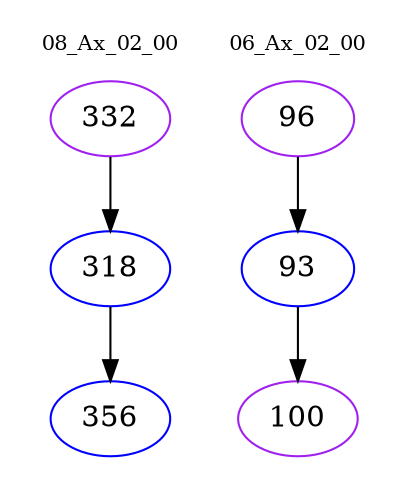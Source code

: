 digraph{
subgraph cluster_0 {
color = white
label = "08_Ax_02_00";
fontsize=10;
T0_332 [label="332", color="purple"]
T0_332 -> T0_318 [color="black"]
T0_318 [label="318", color="blue"]
T0_318 -> T0_356 [color="black"]
T0_356 [label="356", color="blue"]
}
subgraph cluster_1 {
color = white
label = "06_Ax_02_00";
fontsize=10;
T1_96 [label="96", color="purple"]
T1_96 -> T1_93 [color="black"]
T1_93 [label="93", color="blue"]
T1_93 -> T1_100 [color="black"]
T1_100 [label="100", color="purple"]
}
}
